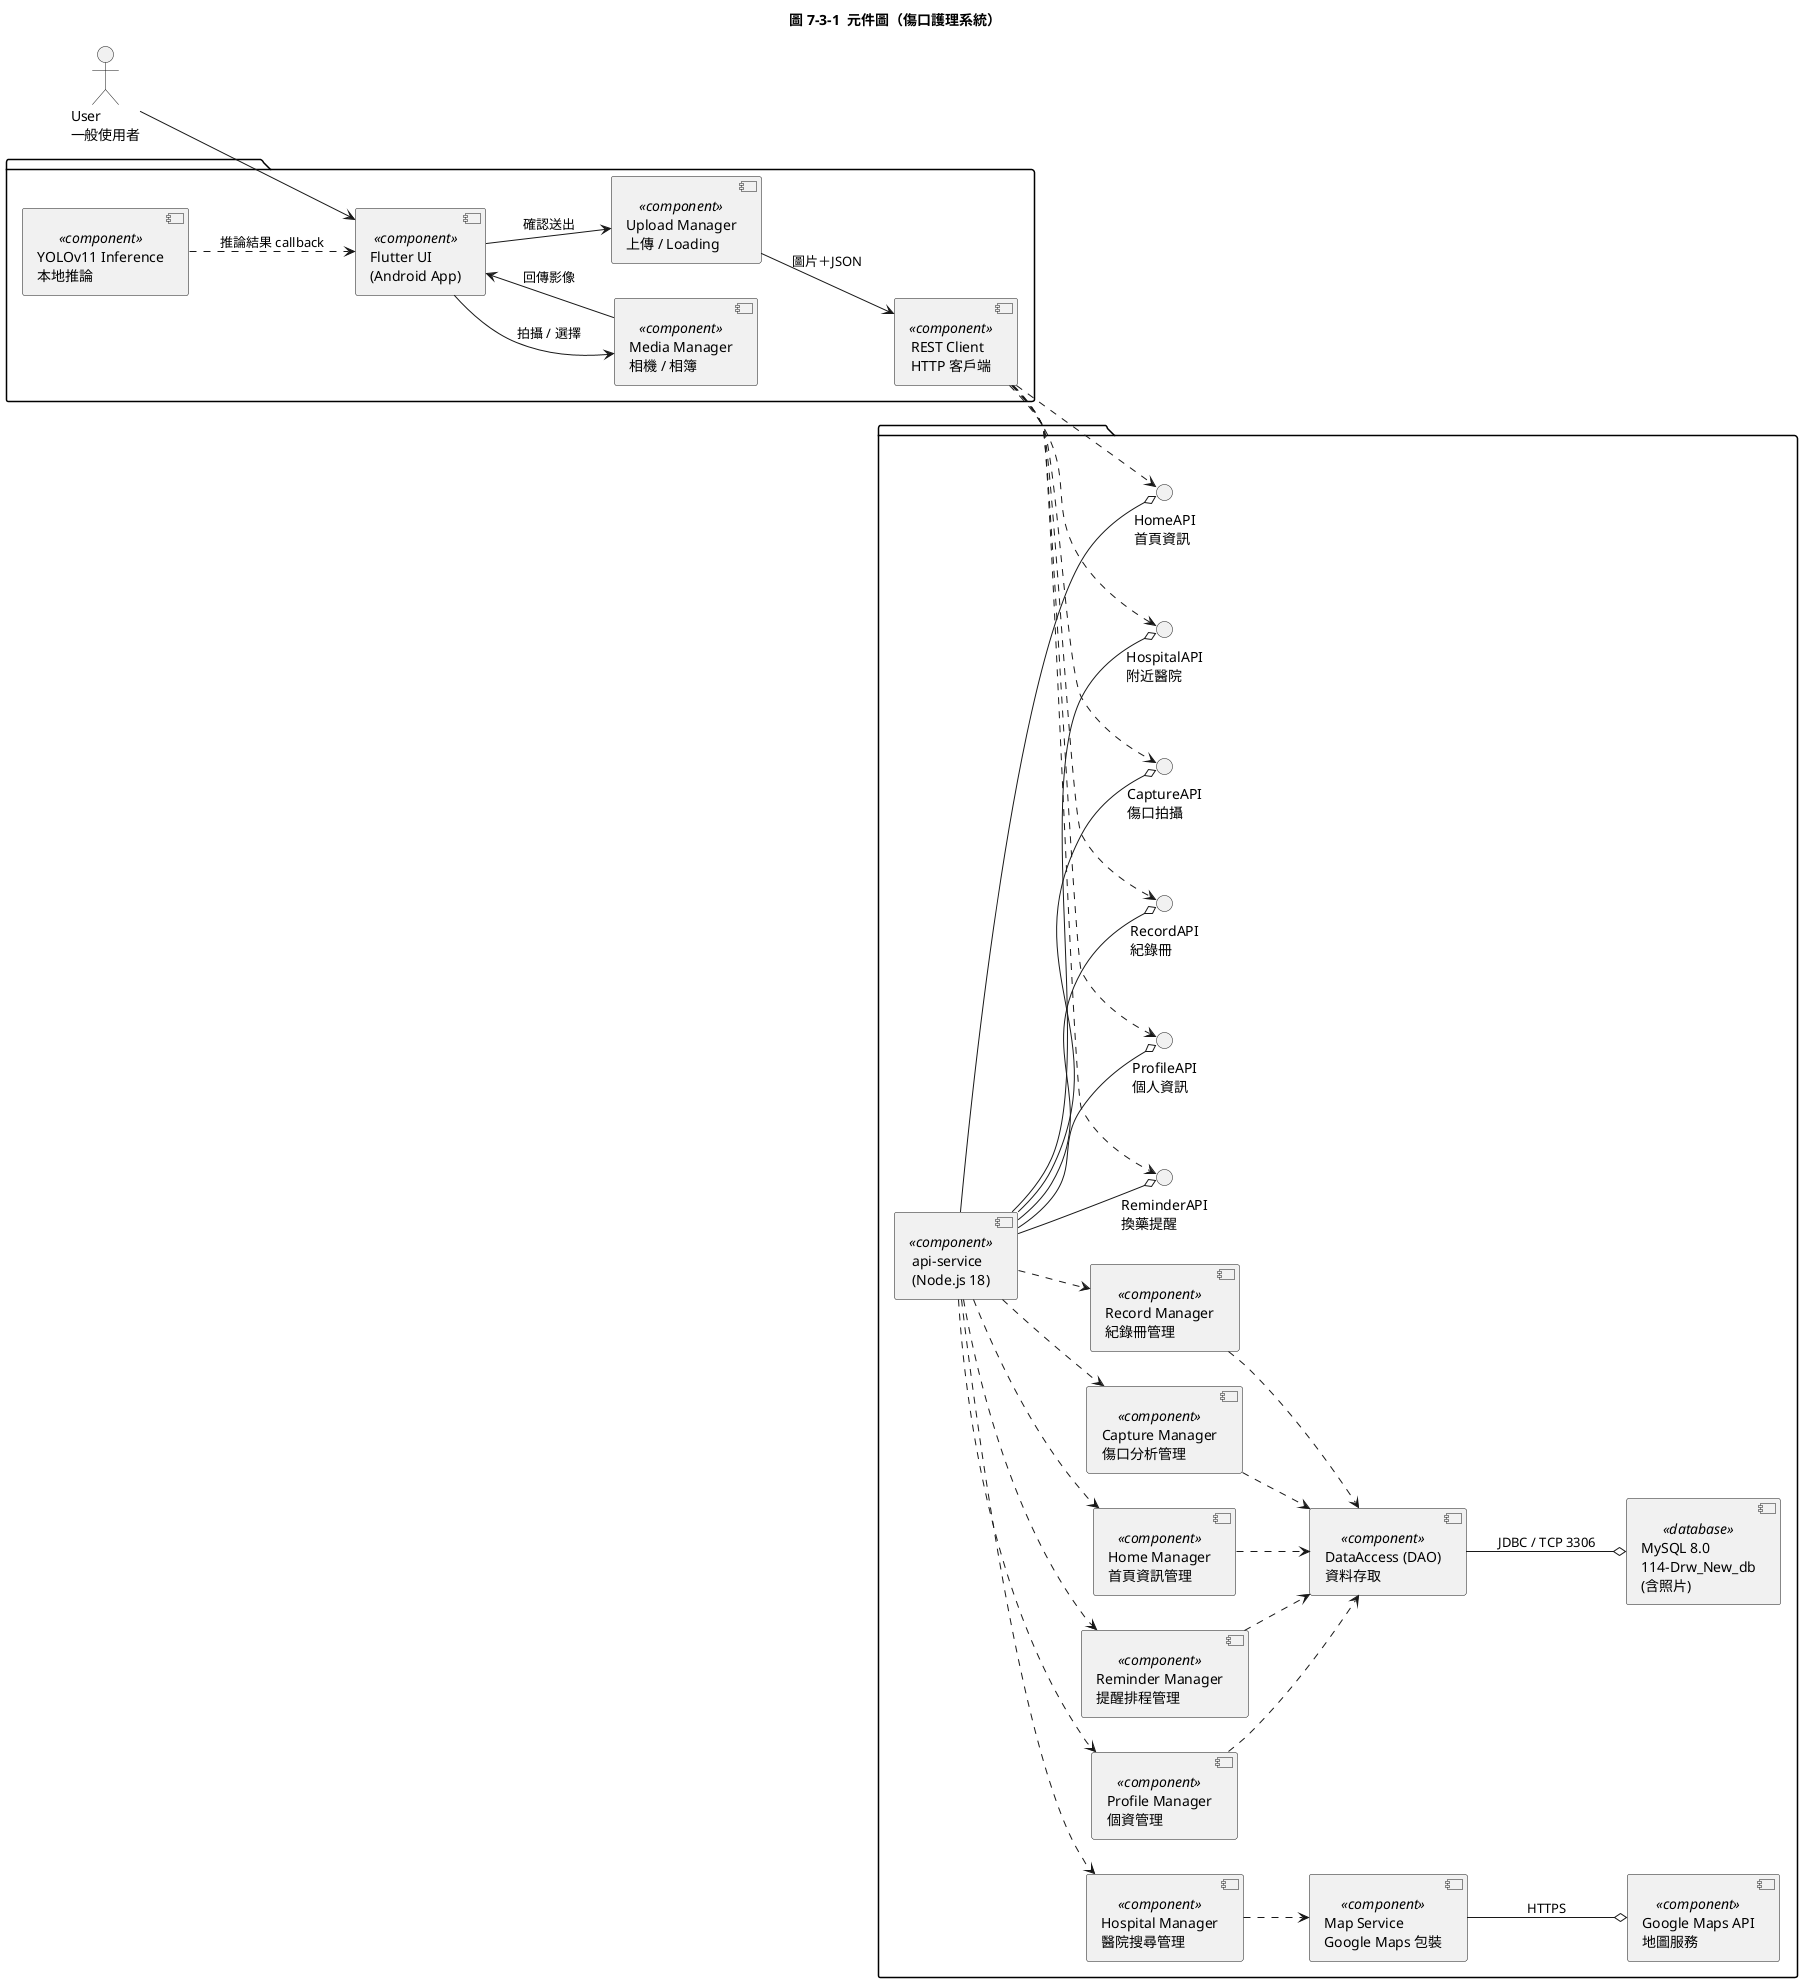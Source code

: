 @startuml
'───────────────── 樣式：平面 / 無陰影 ─────────────────
skinparam componentStyle uml2
skinparam shadowing false          
left to right direction
title 圖 7-3-1  元件圖（傷口護理系統）

'───────────────── 使用者端 ─────────────────
actor "User\n一般使用者" as User


  package  {
    component UI        as "Flutter UI\n(Android App)"           <<component>>
    component MediaMgr  as "Media Manager\n相機 / 相簿"           <<component>>
    component Cam       as "YOLOv11 Inference\n本地推論"          <<component>>
    component UploadMgr as "Upload Manager\n上傳 / Loading"       <<component>>
    component RC        as "REST Client\nHTTP 客戶端"             <<component>>

    User --> UI
    UI   --> MediaMgr : 拍攝 / 選擇
    MediaMgr --> UI   : 回傳影像
    UI --> UploadMgr  : 確認送出
    UploadMgr --> RC  : 圖片＋JSON
    Cam ..> UI        : 推論結果 callback
  }


'───────────────── 伺服器端 ─────────────────
package  {
  component Gateway as "api-service\n(Node.js 18)" <<component>>

  ' ---- 6 組公開介面 (球) ----
  interface IHome     as "HomeAPI\n首頁資訊"
  interface IHosp     as "HospitalAPI\n附近醫院"
  interface ICapture  as "CaptureAPI\n傷口拍攝"
  interface IRecord   as "RecordAPI\n紀錄冊"
  interface IProfile  as "ProfileAPI\n個人資訊"
  interface IReminder as "ReminderAPI\n換藥提醒"

  RC ..> IHome
  RC ..> IHosp
  RC ..> ICapture
  RC ..> IRecord
  RC ..> IProfile
  RC ..> IReminder

  Gateway --o IHome
  Gateway --o IHosp
  Gateway --o ICapture
  Gateway --o IRecord
  Gateway --o IProfile
  Gateway --o IReminder

  ' ---- Service Layer ----
  component HomeMgr     as "Home Manager\n首頁資訊管理"     <<component>>
  component HospMgr     as "Hospital Manager\n醫院搜尋管理" <<component>>
  component CaptureMgr  as "Capture Manager\n傷口分析管理"  <<component>>
  component RecordMgr   as "Record Manager\n紀錄冊管理"     <<component>>
  component ProfileMgr  as "Profile Manager\n個資管理"     <<component>>
  component ReminderMgr as "Reminder Manager\n提醒排程管理" <<component>>

  Gateway ..> HomeMgr
  Gateway ..> HospMgr
  Gateway ..> CaptureMgr
  Gateway ..> RecordMgr
  Gateway ..> ProfileMgr
  Gateway ..> ReminderMgr


'───────────────── Infra & SaaS ─────────────────
component MapSvc as "Map Service\nGoogle Maps 包裝"      <<component>>
component DAO    as "DataAccess (DAO)\n資料存取"         <<component>>

HomeMgr     ..> DAO
CaptureMgr  ..> DAO
RecordMgr   ..> DAO
ProfileMgr  ..> DAO
ReminderMgr ..> DAO
HospMgr     ..> MapSvc

component DB    as "MySQL 8.0\n114-Drw_New_db\n(含照片)" <<database>>
DAO --o DB : JDBC / TCP 3306

component GMaps as "Google Maps API\n地圖服務"           <<component>>
MapSvc --o GMaps : HTTPS
@enduml